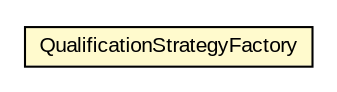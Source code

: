 #!/usr/local/bin/dot
#
# Class diagram 
# Generated by UMLGraph version R5_6-24-gf6e263 (http://www.umlgraph.org/)
#

digraph G {
	edge [fontname="arial",fontsize=10,labelfontname="arial",labelfontsize=10];
	node [fontname="arial",fontsize=10,shape=plaintext];
	nodesep=0.25;
	ranksep=0.5;
	// eu.europa.esig.dss.validation.process.qualification.certificate.checks.qualified.QualificationStrategyFactory
	c536032 [label=<<table title="eu.europa.esig.dss.validation.process.qualification.certificate.checks.qualified.QualificationStrategyFactory" border="0" cellborder="1" cellspacing="0" cellpadding="2" port="p" bgcolor="lemonChiffon" href="./QualificationStrategyFactory.html">
		<tr><td><table border="0" cellspacing="0" cellpadding="1">
<tr><td align="center" balign="center"> QualificationStrategyFactory </td></tr>
		</table></td></tr>
		</table>>, URL="./QualificationStrategyFactory.html", fontname="arial", fontcolor="black", fontsize=10.0];
}

